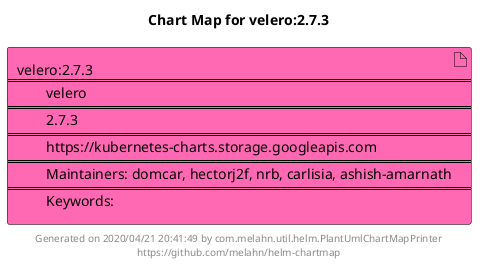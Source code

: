 @startuml
skinparam linetype ortho
skinparam backgroundColor white
skinparam usecaseBorderColor black
skinparam usecaseArrowColor LightSlateGray
skinparam artifactBorderColor black
skinparam artifactArrowColor LightSlateGray

title Chart Map for velero:2.7.3

'There is one referenced Helm Chart
artifact "velero:2.7.3\n====\n\tvelero\n====\n\t2.7.3\n====\n\thttps://kubernetes-charts.storage.googleapis.com\n====\n\tMaintainers: domcar, hectorj2f, nrb, carlisia, ashish-amarnath\n====\n\tKeywords: " as velero_2_7_3 #HotPink

'There are 0 referenced Docker Images

'Chart Dependencies

center footer Generated on 2020/04/21 20:41:49 by com.melahn.util.helm.PlantUmlChartMapPrinter\nhttps://github.com/melahn/helm-chartmap
@enduml
